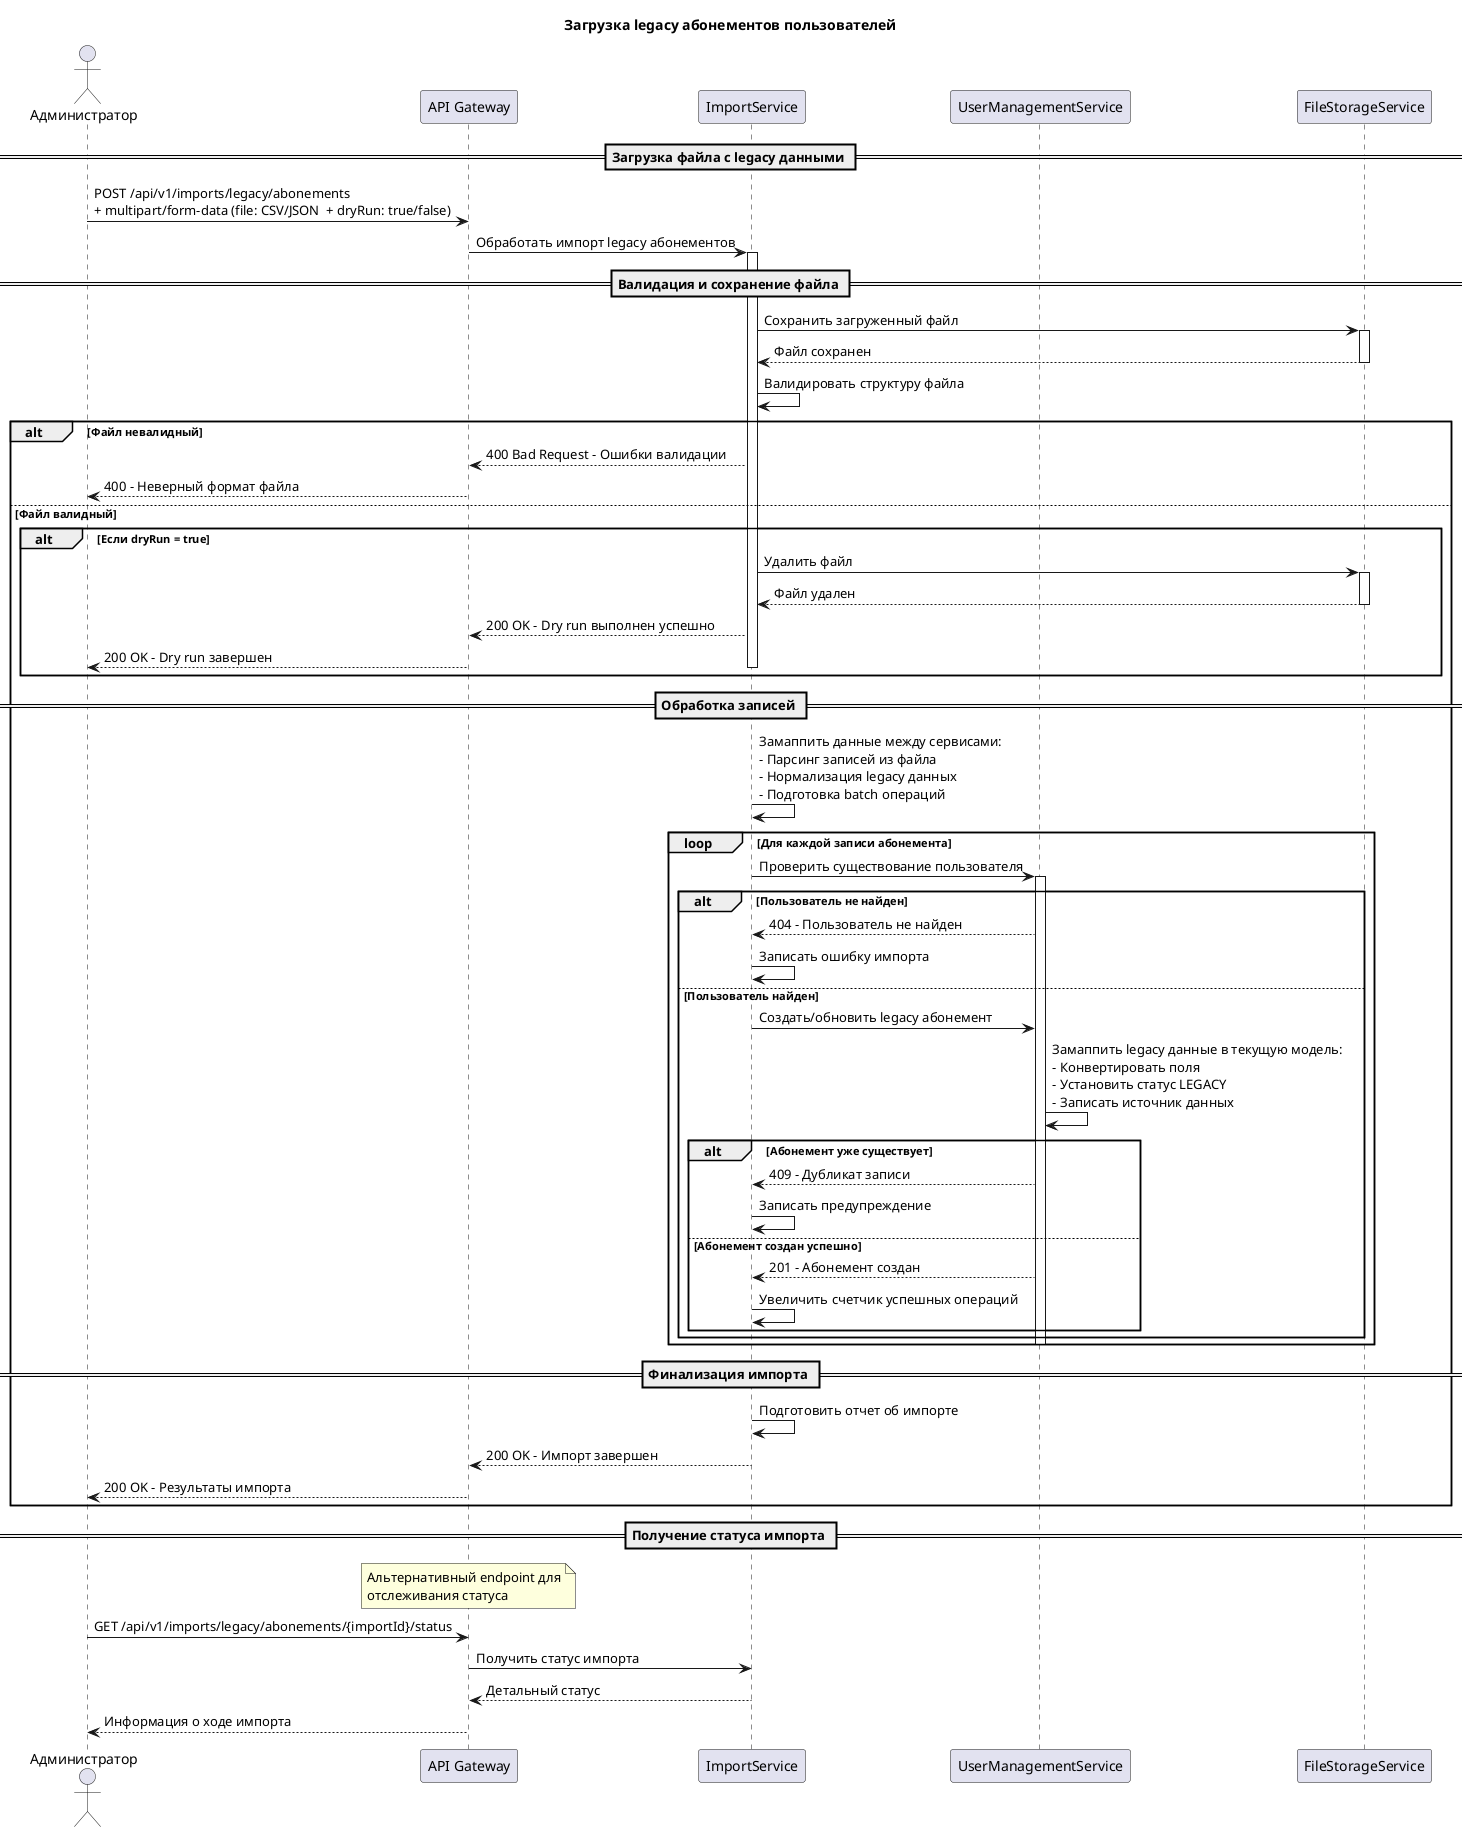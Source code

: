 @startuml Import Legacy Abonements Sequence Diagram

title Загрузка legacy абонементов пользователей

actor "Администратор" as Admin
participant "API Gateway" as Gateway
participant "ImportService" as Import
participant "UserManagementService" as UMS
participant "FileStorageService" as FileStorage

== Загрузка файла с legacy данными ==
Admin -> Gateway: POST /api/v1/imports/legacy/abonements\n+ multipart/form-data (file: CSV/JSON  + dryRun: true/false)

Gateway -> Import: Обработать импорт legacy абонементов
activate Import

== Валидация и сохранение файла ==
Import -> FileStorage: Сохранить загруженный файл
activate FileStorage
FileStorage --> Import: Файл сохранен
deactivate FileStorage

Import -> Import: Валидировать структуру файла

alt Файл невалидный
    Import --> Gateway: 400 Bad Request - Ошибки валидации
    Gateway --> Admin: 400 - Неверный формат файла
else Файл валидный
    alt Если dryRun = true
        Import -> FileStorage: Удалить файл
        activate FileStorage
        FileStorage --> Import: Файл удален
        deactivate FileStorage
        Import --> Gateway: 200 OK - Dry run выполнен успешно
        Gateway --> Admin: 200 OK - Dry run завершен
        deactivate Import
    end
    == Обработка записей ==
    Import -> Import: Замаппить данные между сервисами:\n- Парсинг записей из файла\n- Нормализация legacy данных\n- Подготовка batch операций
    
    loop Для каждой записи абонемента
        Import -> UMS: Проверить существование пользователя
        activate UMS
        
        alt Пользователь не найден
            UMS --> Import: 404 - Пользователь не найден
            Import -> Import: Записать ошибку импорта
        else Пользователь найден
            Import -> UMS: Создать/обновить legacy абонемент
            UMS -> UMS: Замаппить legacy данные в текущую модель:\n- Конвертировать поля\n- Установить статус LEGACY\n- Записать источник данных
            
            alt Абонемент уже существует
                UMS --> Import: 409 - Дубликат записи
                Import -> Import: Записать предупреждение
            else Абонемент создан успешно
                
                UMS --> Import: 201 - Абонемент создан
                Import -> Import: Увеличить счетчик успешных операций
            end
        end
        deactivate UMS
    end
    
    == Финализация импорта ==
    Import -> Import: Подготовить отчет об импорте
    
    Import --> Gateway: 200 OK - Импорт завершен
    deactivate Import
    
    Gateway --> Admin: 200 OK - Результаты импорта
end

== Получение статуса импорта ==
note over Gateway: Альтернативный endpoint для\nотслеживания статуса

Admin -> Gateway: GET /api/v1/imports/legacy/abonements/{importId}/status

Gateway -> Import: Получить статус импорта
Import --> Gateway: Детальный статус
Gateway --> Admin: Информация о ходе импорта

@enduml